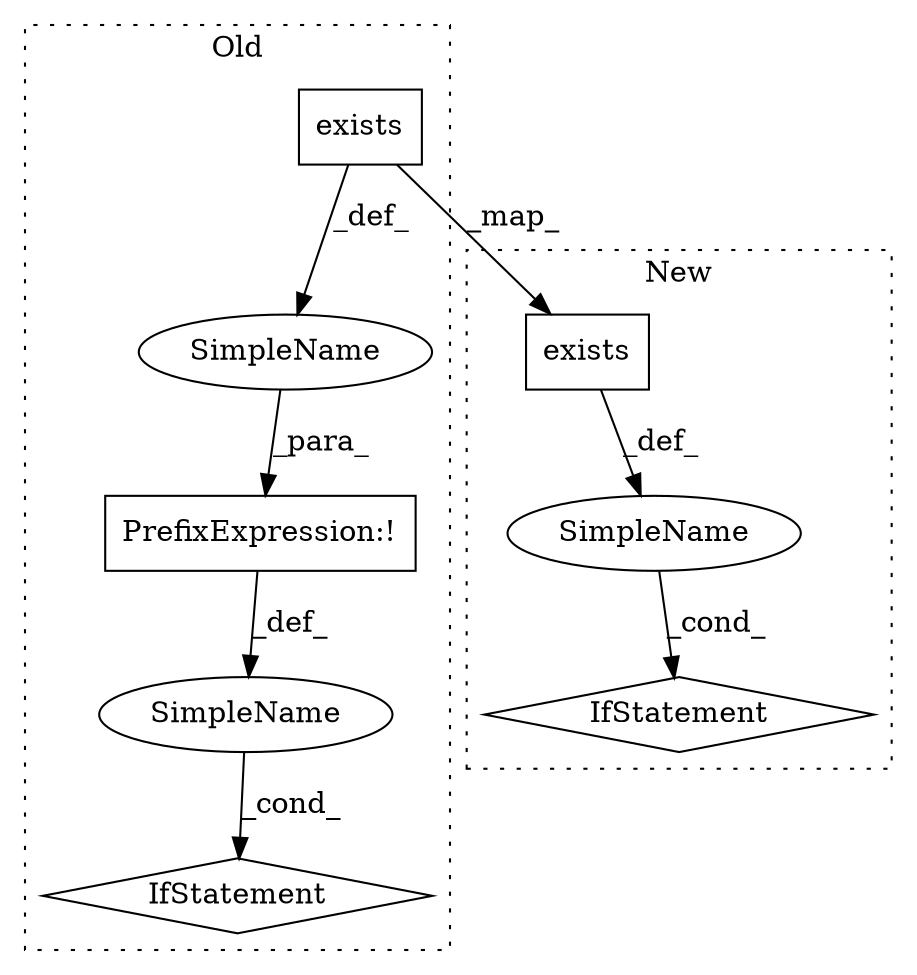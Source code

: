 digraph G {
subgraph cluster0 {
1 [label="exists" a="32" s="523,539" l="7,1" shape="box"];
3 [label="SimpleName" a="42" s="" l="" shape="ellipse"];
4 [label="IfStatement" a="25" s="487,540" l="4,2" shape="diamond"];
7 [label="SimpleName" a="42" s="" l="" shape="ellipse"];
8 [label="PrefixExpression:!" a="38" s="514" l="1" shape="box"];
label = "Old";
style="dotted";
}
subgraph cluster1 {
2 [label="exists" a="32" s="478,494" l="7,1" shape="box"];
5 [label="SimpleName" a="42" s="" l="" shape="ellipse"];
6 [label="IfStatement" a="25" s="443,495" l="4,2" shape="diamond"];
label = "New";
style="dotted";
}
1 -> 7 [label="_def_"];
1 -> 2 [label="_map_"];
2 -> 5 [label="_def_"];
3 -> 4 [label="_cond_"];
5 -> 6 [label="_cond_"];
7 -> 8 [label="_para_"];
8 -> 3 [label="_def_"];
}